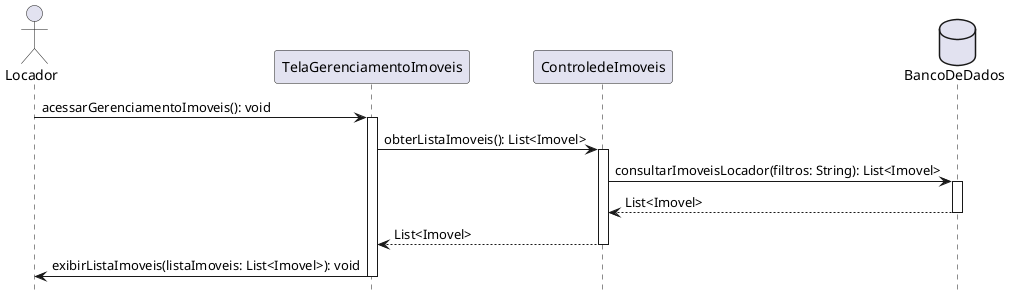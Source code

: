 @startuml "Acessar Gerenciamento de Imóveis"
hide footbox

actor Locador as locador
participant "TelaGerenciamentoImoveis" as tela_gerenciamento
participant "ControledeImoveis" as controle_imoveis
database "BancoDeDados" as bd

locador -> tela_gerenciamento: acessarGerenciamentoImoveis(): void
activate tela_gerenciamento
tela_gerenciamento -> controle_imoveis: obterListaImoveis(): List<Imovel>
activate controle_imoveis

controle_imoveis -> bd: consultarImoveisLocador(filtros: String): List<Imovel>
activate bd
bd --> controle_imoveis: List<Imovel>
deactivate bd

controle_imoveis --> tela_gerenciamento: List<Imovel>
deactivate controle_imoveis

tela_gerenciamento -> locador: exibirListaImoveis(listaImoveis: List<Imovel>): void
deactivate tela_gerenciamento

@enduml
